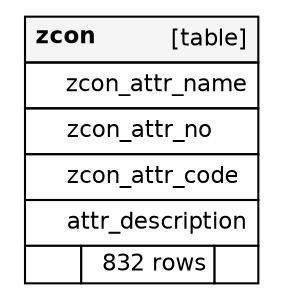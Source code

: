 // dot 2.40 on Mac OS X 10.12.6
// SchemaSpy rev Unknown
digraph "zcon" {
  graph [
    rankdir="RL"
    bgcolor="#ffffff"
    nodesep="0.18"
    ranksep="0.46"
    fontname="Helvetica"
    fontsize="11"
    ration="compress"
  ];
  node [
    fontname="Helvetica"
    fontsize="11"
    shape="plaintext"
  ];
  edge [
    arrowsize="0.8"
  ];
  "zcon" [
   label=<
    <TABLE BORDER="0" CELLBORDER="1" CELLSPACING="0" BGCOLOR="#ffffff">
      <TR><TD COLSPAN="3"  BGCOLOR="#f5f5f5"><TABLE BORDER="0" CELLSPACING="0"><TR><TD ALIGN="LEFT"><B>zcon</B></TD><TD ALIGN="RIGHT">[table]</TD></TR></TABLE></TD></TR>
      <TR><TD PORT="zcon_attr_name" COLSPAN="3" ALIGN="LEFT"><TABLE BORDER="0" CELLSPACING="0" ALIGN="LEFT"><TR ALIGN="LEFT"><TD ALIGN="LEFT" FIXEDSIZE="TRUE" WIDTH="15" HEIGHT="16"></TD><TD ALIGN="LEFT" FIXEDSIZE="TRUE" WIDTH="91" HEIGHT="16">zcon_attr_name</TD></TR></TABLE></TD></TR>
      <TR><TD PORT="zcon_attr_no" COLSPAN="3" ALIGN="LEFT"><TABLE BORDER="0" CELLSPACING="0" ALIGN="LEFT"><TR ALIGN="LEFT"><TD ALIGN="LEFT" FIXEDSIZE="TRUE" WIDTH="15" HEIGHT="16"></TD><TD ALIGN="LEFT" FIXEDSIZE="TRUE" WIDTH="91" HEIGHT="16">zcon_attr_no</TD></TR></TABLE></TD></TR>
      <TR><TD PORT="zcon_attr_code" COLSPAN="3" ALIGN="LEFT"><TABLE BORDER="0" CELLSPACING="0" ALIGN="LEFT"><TR ALIGN="LEFT"><TD ALIGN="LEFT" FIXEDSIZE="TRUE" WIDTH="15" HEIGHT="16"></TD><TD ALIGN="LEFT" FIXEDSIZE="TRUE" WIDTH="91" HEIGHT="16">zcon_attr_code</TD></TR></TABLE></TD></TR>
      <TR><TD PORT="attr_description" COLSPAN="3" ALIGN="LEFT"><TABLE BORDER="0" CELLSPACING="0" ALIGN="LEFT"><TR ALIGN="LEFT"><TD ALIGN="LEFT" FIXEDSIZE="TRUE" WIDTH="15" HEIGHT="16"></TD><TD ALIGN="LEFT" FIXEDSIZE="TRUE" WIDTH="91" HEIGHT="16">attr_description</TD></TR></TABLE></TD></TR>
      <TR><TD ALIGN="LEFT" BGCOLOR="#ffffff">  </TD><TD ALIGN="RIGHT" BGCOLOR="#ffffff">832 rows</TD><TD ALIGN="RIGHT" BGCOLOR="#ffffff">  </TD></TR>
    </TABLE>>
    URL="tables/zcon.html"
    tooltip="zcon"
  ];
}
